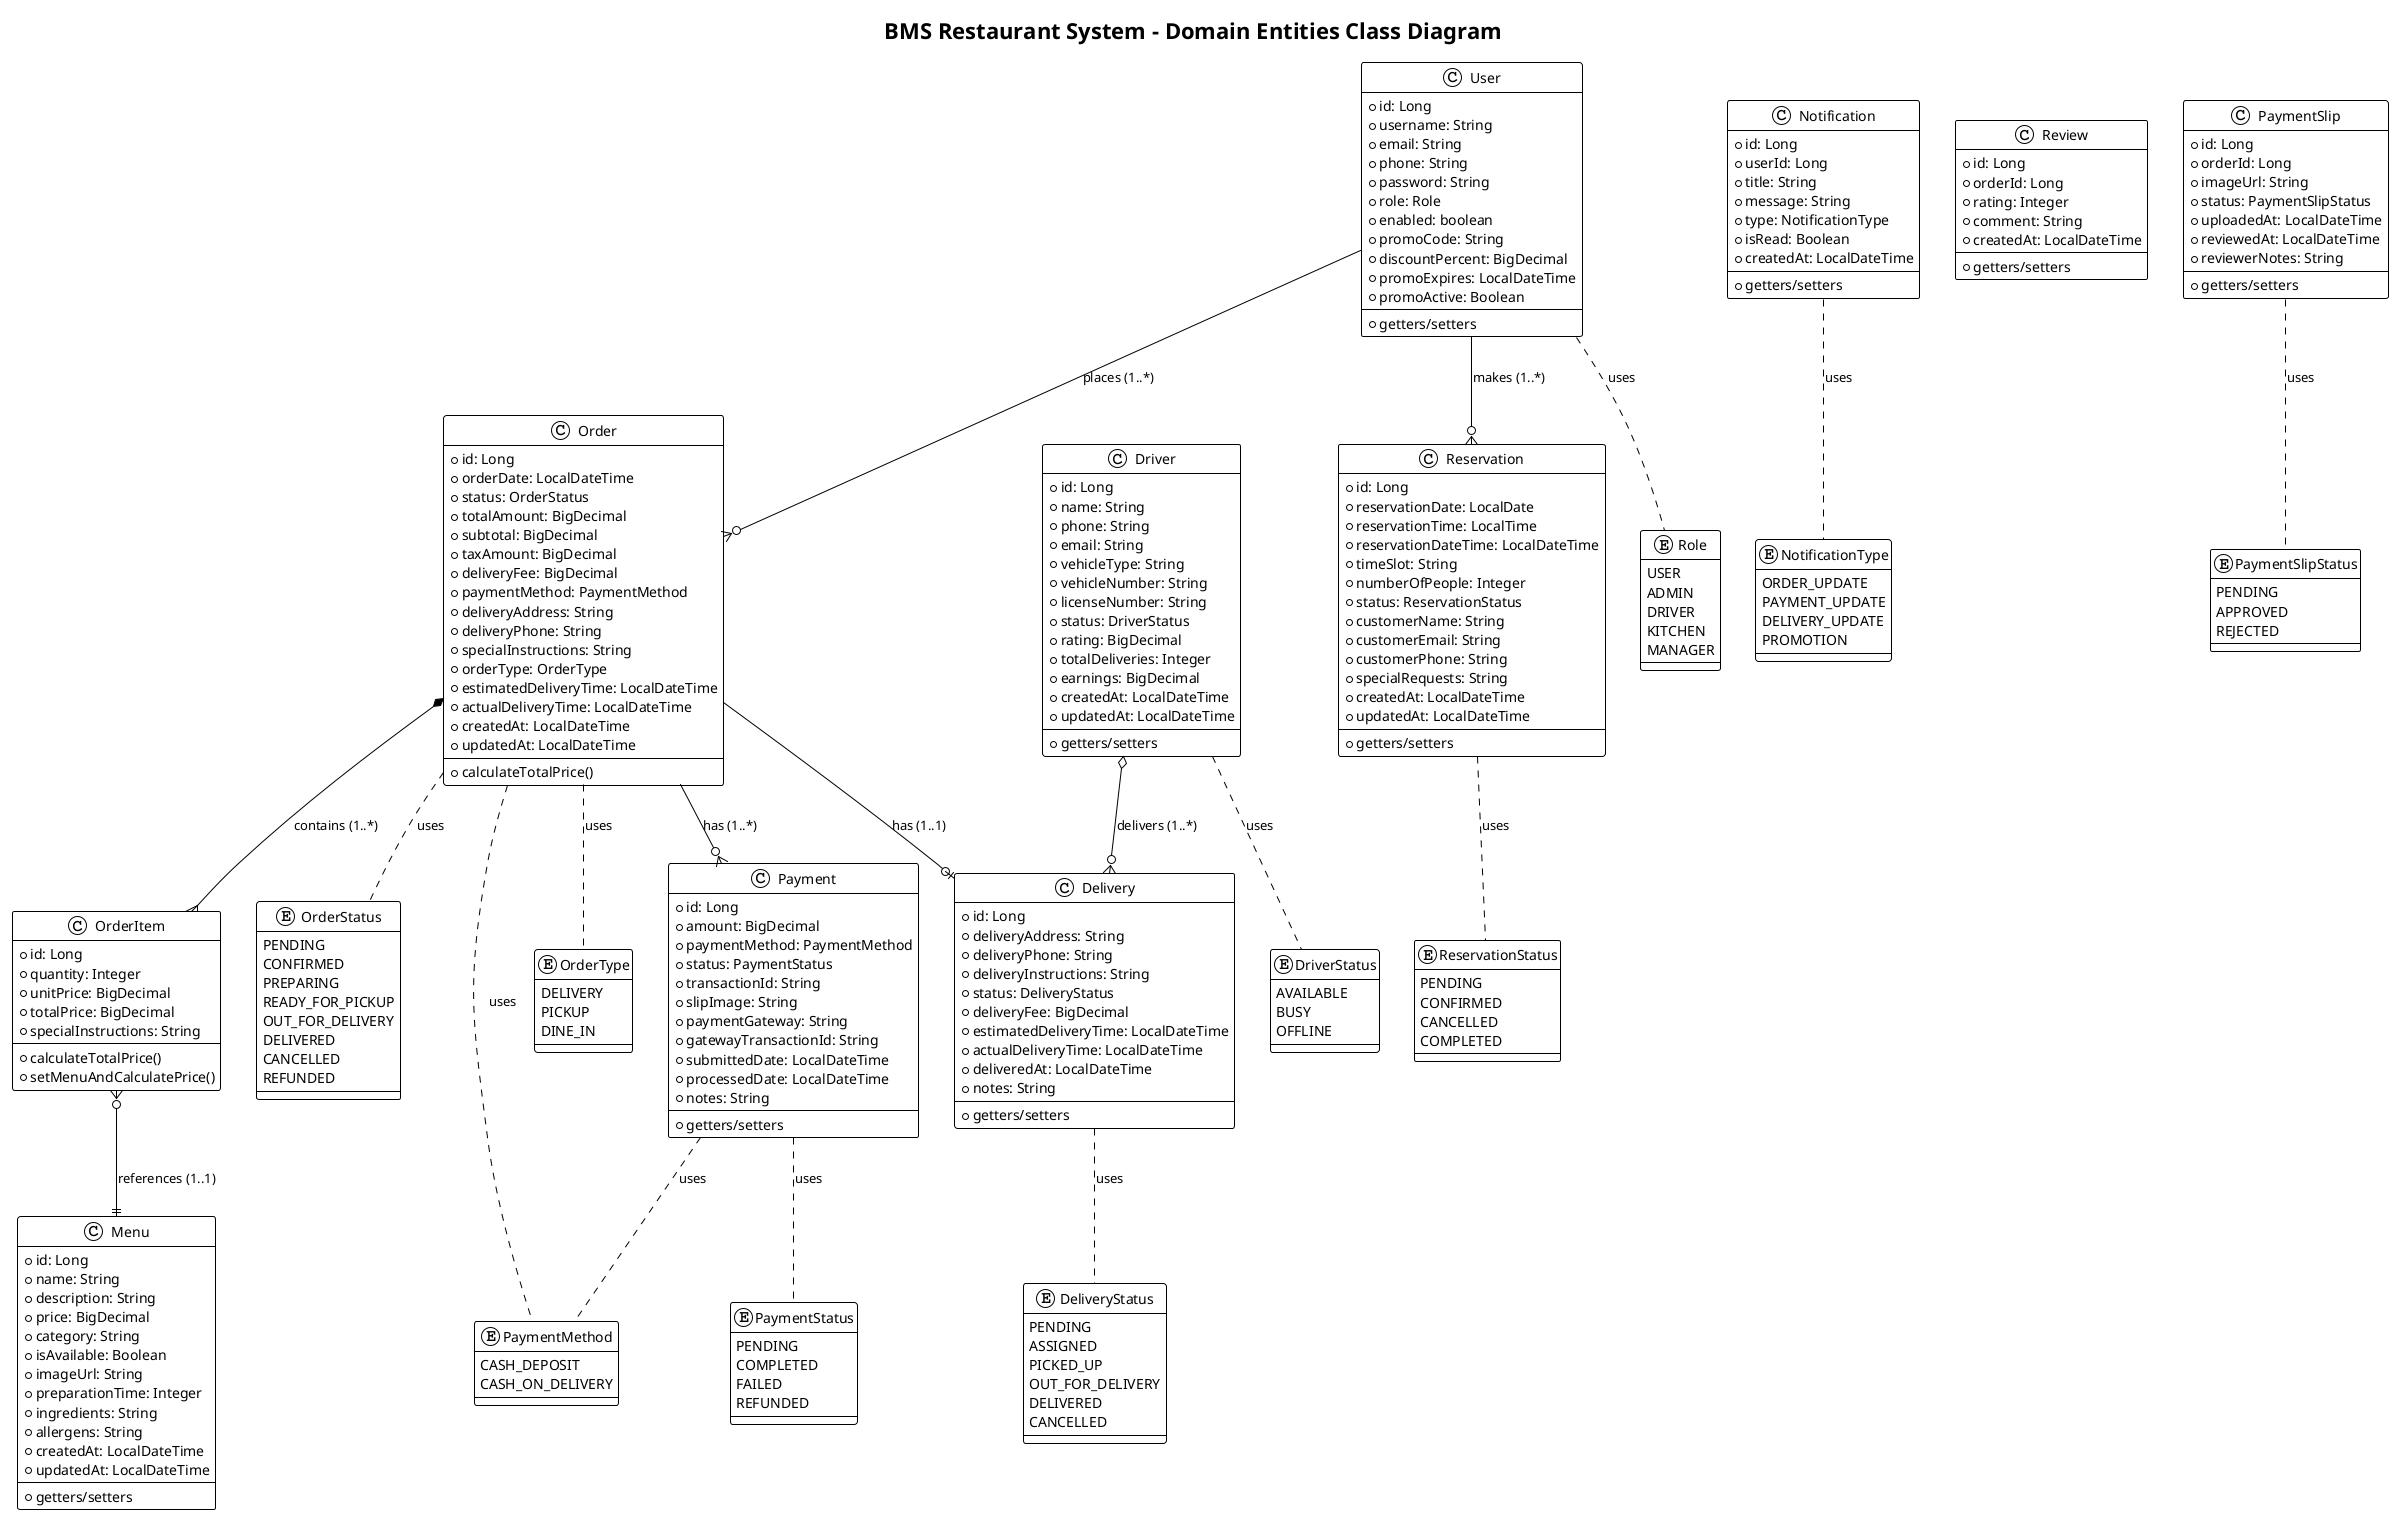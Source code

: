 @startuml BMS_Restaurant_System_Entities_Class_Diagram
!theme plain
title BMS Restaurant System - Domain Entities Class Diagram

' ==========================================
' ENTITIES (Domain Model)
' ==========================================

class User {
    +id: Long
    +username: String
    +email: String
    +phone: String
    +password: String
    +role: Role
    +enabled: boolean
    +promoCode: String
    +discountPercent: BigDecimal
    +promoExpires: LocalDateTime
    +promoActive: Boolean
    --
    +getters/setters
}

class Order {
    +id: Long
    +orderDate: LocalDateTime
    +status: OrderStatus
    +totalAmount: BigDecimal
    +subtotal: BigDecimal
    +taxAmount: BigDecimal
    +deliveryFee: BigDecimal
    +paymentMethod: PaymentMethod
    +deliveryAddress: String
    +deliveryPhone: String
    +specialInstructions: String
    +orderType: OrderType
    +estimatedDeliveryTime: LocalDateTime
    +actualDeliveryTime: LocalDateTime
    +createdAt: LocalDateTime
    +updatedAt: LocalDateTime
    --
    +calculateTotalPrice()
}

class OrderItem {
    +id: Long
    +quantity: Integer
    +unitPrice: BigDecimal
    +totalPrice: BigDecimal
    +specialInstructions: String
    --
    +calculateTotalPrice()
    +setMenuAndCalculatePrice()
}

class Menu {
    +id: Long
    +name: String
    +description: String
    +price: BigDecimal
    +category: String
    +isAvailable: Boolean
    +imageUrl: String
    +preparationTime: Integer
    +ingredients: String
    +allergens: String
    +createdAt: LocalDateTime
    +updatedAt: LocalDateTime
    --
    +getters/setters
}

class Payment {
    +id: Long
    +amount: BigDecimal
    +paymentMethod: PaymentMethod
    +status: PaymentStatus
    +transactionId: String
    +slipImage: String
    +paymentGateway: String
    +gatewayTransactionId: String
    +submittedDate: LocalDateTime
    +processedDate: LocalDateTime
    +notes: String
    --
    +getters/setters
}

class Delivery {
    +id: Long
    +deliveryAddress: String
    +deliveryPhone: String
    +deliveryInstructions: String
    +status: DeliveryStatus
    +deliveryFee: BigDecimal
    +estimatedDeliveryTime: LocalDateTime
    +actualDeliveryTime: LocalDateTime
    +deliveredAt: LocalDateTime
    +notes: String
    --
    +getters/setters
}

class Driver {
    +id: Long
    +name: String
    +phone: String
    +email: String
    +vehicleType: String
    +vehicleNumber: String
    +licenseNumber: String
    +status: DriverStatus
    +rating: BigDecimal
    +totalDeliveries: Integer
    +earnings: BigDecimal
    +createdAt: LocalDateTime
    +updatedAt: LocalDateTime
    --
    +getters/setters
}

class Reservation {
    +id: Long
    +reservationDate: LocalDate
    +reservationTime: LocalTime
    +reservationDateTime: LocalDateTime
    +timeSlot: String
    +numberOfPeople: Integer
    +status: ReservationStatus
    +customerName: String
    +customerEmail: String
    +customerPhone: String
    +specialRequests: String
    +createdAt: LocalDateTime
    +updatedAt: LocalDateTime
    --
    +getters/setters
}

class Notification {
    +id: Long
    +userId: Long
    +title: String
    +message: String
    +type: NotificationType
    +isRead: Boolean
    +createdAt: LocalDateTime
    --
    +getters/setters
}

class Review {
    +id: Long
    +orderId: Long
    +rating: Integer
    +comment: String
    +createdAt: LocalDateTime
    --
    +getters/setters
}

class PaymentSlip {
    +id: Long
    +orderId: Long
    +imageUrl: String
    +status: PaymentSlipStatus
    +uploadedAt: LocalDateTime
    +reviewedAt: LocalDateTime
    +reviewerNotes: String
    --
    +getters/setters
}

' ==========================================
' ENUMS
' ==========================================

enum Role {
    USER
    ADMIN
    DRIVER
    KITCHEN
    MANAGER
}

enum OrderStatus {
    PENDING
    CONFIRMED
    PREPARING
    READY_FOR_PICKUP
    OUT_FOR_DELIVERY
    DELIVERED
    CANCELLED
    REFUNDED
}

enum OrderType {
    DELIVERY
    PICKUP
    DINE_IN
}

enum PaymentMethod {
    CASH_DEPOSIT
    CASH_ON_DELIVERY
}

enum PaymentStatus {
    PENDING
    COMPLETED
    FAILED
    REFUNDED
}

enum DeliveryStatus {
    PENDING
    ASSIGNED
    PICKED_UP
    OUT_FOR_DELIVERY
    DELIVERED
    CANCELLED
}

enum DriverStatus {
    AVAILABLE
    BUSY
    OFFLINE
}

enum ReservationStatus {
    PENDING
    CONFIRMED
    CANCELLED
    COMPLETED
}

enum NotificationType {
    ORDER_UPDATE
    PAYMENT_UPDATE
    DELIVERY_UPDATE
    PROMOTION
}

enum PaymentSlipStatus {
    PENDING
    APPROVED
    REJECTED
}

' ==========================================
' RELATIONSHIPS
' ==========================================

' Entity Relationships (Associations)
User --o{ Order : places (1..*)
User --o{ Reservation : makes (1..*)
Order --o{ Payment : has (1..*)
Order --o| Delivery : has (1..1)
OrderItem }o--|| Menu : references (1..1)

' Composition Relationships
Order *--{ OrderItem : contains (1..*)

' Aggregation Relationships
Driver o--o{ Delivery : delivers (1..*)

' Dependency Relationships (Enums)
User .. Role : uses
Order .. OrderStatus : uses
Order .. OrderType : uses
Order .. PaymentMethod : uses
Payment .. PaymentMethod : uses
Payment .. PaymentStatus : uses
Delivery .. DeliveryStatus : uses
Driver .. DriverStatus : uses
Reservation .. ReservationStatus : uses
Notification .. NotificationType : uses
PaymentSlip .. PaymentSlipStatus : uses

@enduml